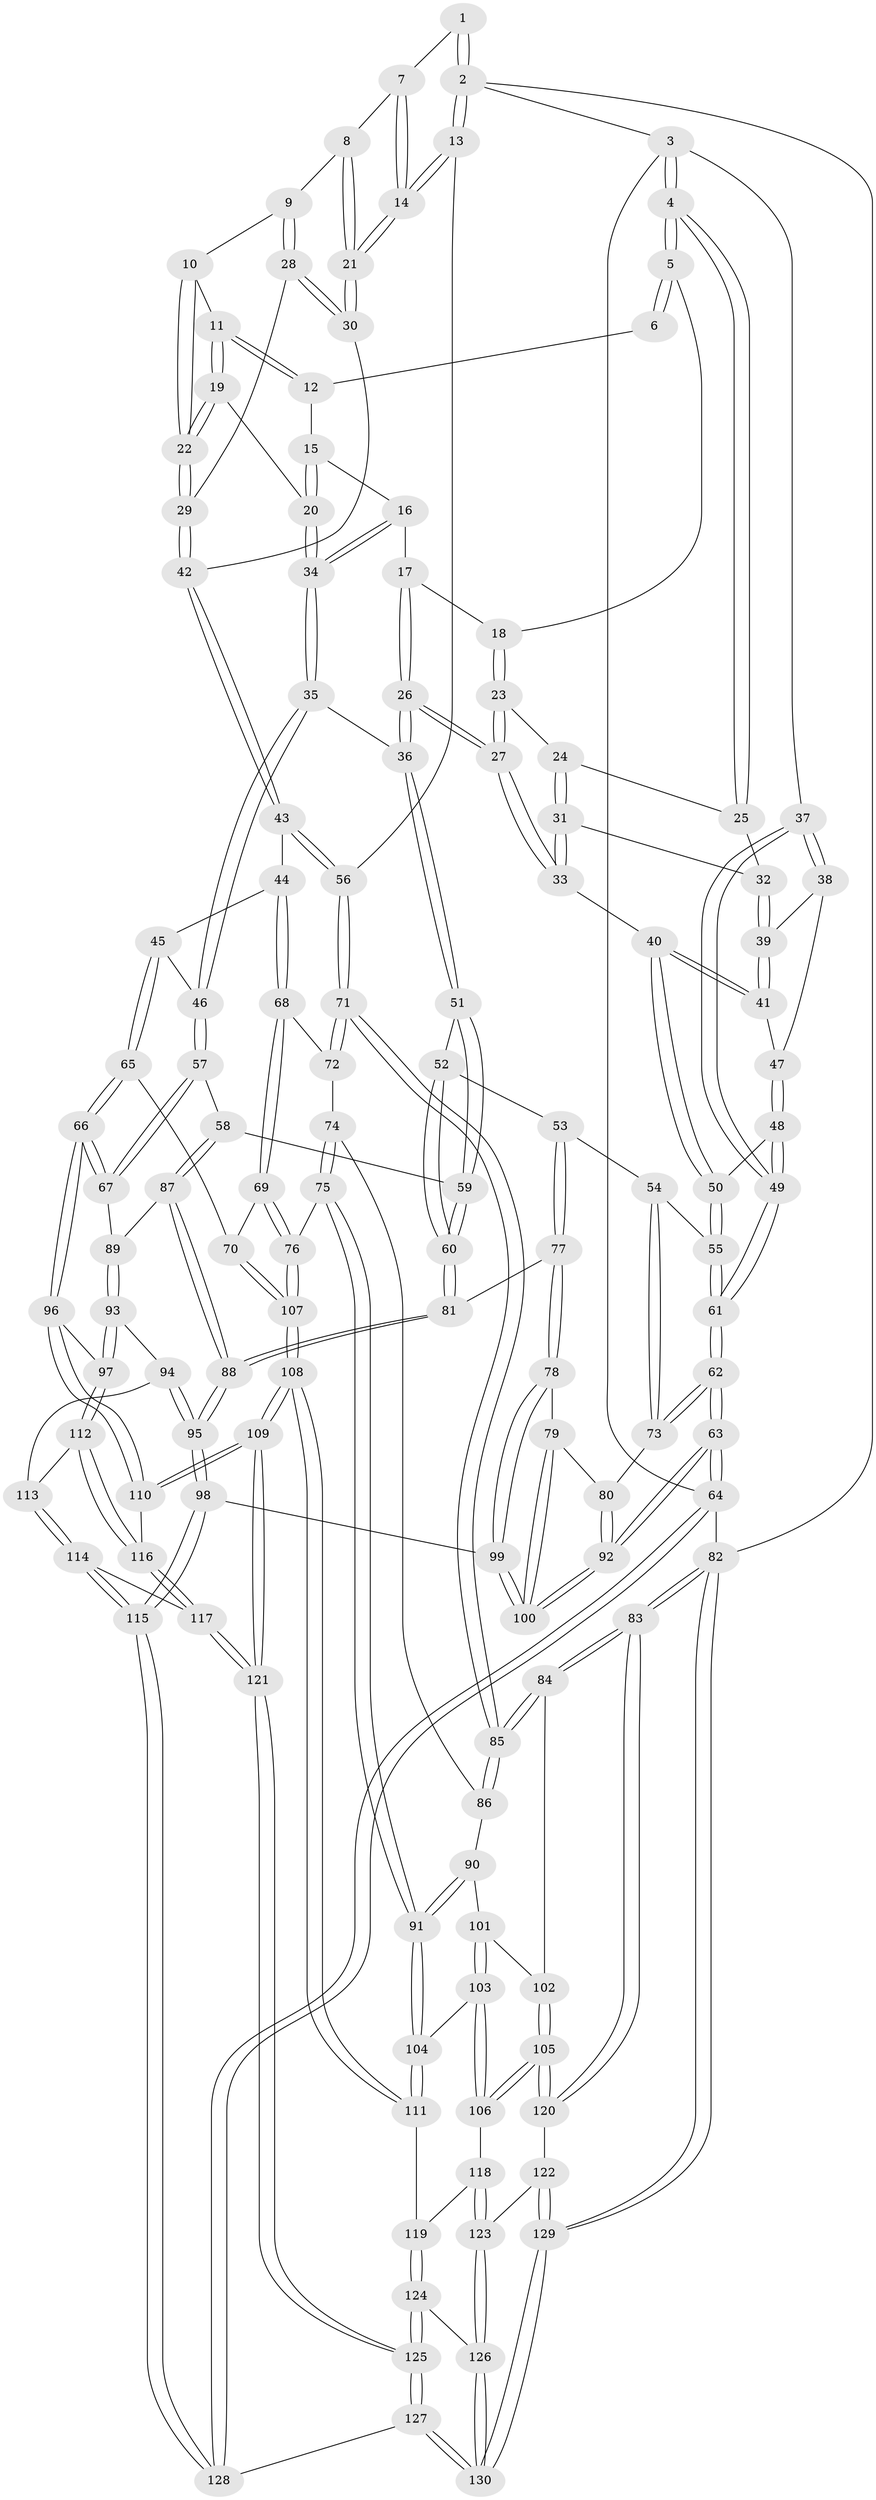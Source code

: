 // coarse degree distribution, {10: 0.015384615384615385, 4: 0.38461538461538464, 3: 0.13846153846153847, 8: 0.03076923076923077, 6: 0.13846153846153847, 5: 0.2153846153846154, 2: 0.03076923076923077, 7: 0.046153846153846156}
// Generated by graph-tools (version 1.1) at 2025/21/03/04/25 18:21:07]
// undirected, 130 vertices, 322 edges
graph export_dot {
graph [start="1"]
  node [color=gray90,style=filled];
  1 [pos="+1+0"];
  2 [pos="+1+0"];
  3 [pos="+0+0"];
  4 [pos="+0+0"];
  5 [pos="+0.3003216961497655+0"];
  6 [pos="+0.5348671932663974+0"];
  7 [pos="+0.8778896073281452+0.025698497816652708"];
  8 [pos="+0.8596739371845635+0.059647216795182756"];
  9 [pos="+0.8175540672780438+0.12470567451189642"];
  10 [pos="+0.7051934109337078+0.11470043994903799"];
  11 [pos="+0.678297414199215+0.10344109550527159"];
  12 [pos="+0.6396724359323762+0.08102871122933278"];
  13 [pos="+1+0.35714425477780154"];
  14 [pos="+1+0.3345212165877451"];
  15 [pos="+0.6276774220603851+0.09794947019692693"];
  16 [pos="+0.4964193112402496+0.20847493472498024"];
  17 [pos="+0.35034625238076317+0.024158629887757094"];
  18 [pos="+0.30986701970381336+0"];
  19 [pos="+0.6194903685683802+0.28121787891897604"];
  20 [pos="+0.5986561064815535+0.27969295279666406"];
  21 [pos="+1+0.3281392917830009"];
  22 [pos="+0.6713007449130419+0.2921193471091731"];
  23 [pos="+0.2243919487583687+0.22979069169884506"];
  24 [pos="+0.1912694443910166+0.2356600162468298"];
  25 [pos="+0.13577158536295147+0.20911296845388905"];
  26 [pos="+0.3347619851017444+0.384436241237391"];
  27 [pos="+0.3185000208344566+0.380548401127501"];
  28 [pos="+0.8283422091857062+0.17600255873781298"];
  29 [pos="+0.7103592026702265+0.3141933110231176"];
  30 [pos="+0.956968228246305+0.3041555954221501"];
  31 [pos="+0.15084776909350303+0.2978015198189121"];
  32 [pos="+0.12120116366323759+0.29246991303816583"];
  33 [pos="+0.2463721260760259+0.38756209216245296"];
  34 [pos="+0.5169572030779379+0.29362190895308704"];
  35 [pos="+0.44121986600834195+0.40943590014954984"];
  36 [pos="+0.36826148533480096+0.4070052726873776"];
  37 [pos="+0+0.042745008376874886"];
  38 [pos="+0.03264618939184445+0.30944349989062175"];
  39 [pos="+0.0717685736983301+0.30642222846170225"];
  40 [pos="+0.21431984049180594+0.40336664527943555"];
  41 [pos="+0.16575419048614218+0.38614190368263346"];
  42 [pos="+0.7588320824958767+0.42660760143802595"];
  43 [pos="+0.7437207744395752+0.49277250860147703"];
  44 [pos="+0.7435692828891222+0.49327192160498073"];
  45 [pos="+0.6679590725279604+0.5085171890551271"];
  46 [pos="+0.4512853217690193+0.42047543351337074"];
  47 [pos="+0.059196230548378664+0.3777594753979739"];
  48 [pos="+0.06115289991935489+0.4305242682019765"];
  49 [pos="+0+0.4018093530439946"];
  50 [pos="+0.09703833096476057+0.5193534042876293"];
  51 [pos="+0.323940427040365+0.49992389299482276"];
  52 [pos="+0.2094918189008187+0.5625488142444195"];
  53 [pos="+0.1497234756108651+0.5793205203602363"];
  54 [pos="+0.09425467466197603+0.5480849236144558"];
  55 [pos="+0.09050148378934021+0.5430276477565928"];
  56 [pos="+1+0.3607384870082354"];
  57 [pos="+0.47070530431691404+0.640291887575983"];
  58 [pos="+0.3828926405121447+0.6510776159585397"];
  59 [pos="+0.3261713533828827+0.647601433752202"];
  60 [pos="+0.31878365675071046+0.6546154459403922"];
  61 [pos="+0+0.5643000896871689"];
  62 [pos="+0+0.6094281449448479"];
  63 [pos="+0+1"];
  64 [pos="+0+1"];
  65 [pos="+0.570548359448517+0.6833115158572071"];
  66 [pos="+0.5414284511517808+0.6867359322514895"];
  67 [pos="+0.4757433236166023+0.6453243685556416"];
  68 [pos="+0.7646057027186367+0.5189863616173205"];
  69 [pos="+0.7079865453674933+0.6863646492333477"];
  70 [pos="+0.5745966739559517+0.6863731453427269"];
  71 [pos="+1+0.5508279761352763"];
  72 [pos="+0.780892298606443+0.5309064655363028"];
  73 [pos="+0.06340921697642235+0.6849275946858305"];
  74 [pos="+0.8241868324452089+0.6347131876508469"];
  75 [pos="+0.7611561012258677+0.7430149396092917"];
  76 [pos="+0.7448202954653961+0.744160813162431"];
  77 [pos="+0.18634085383280088+0.650009247009559"];
  78 [pos="+0.15527777229126705+0.7297251956941436"];
  79 [pos="+0.09934639557763637+0.7194377749605217"];
  80 [pos="+0.06419257231048466+0.6898214345987078"];
  81 [pos="+0.30067732224773414+0.6779813596989004"];
  82 [pos="+1+1"];
  83 [pos="+1+0.8086812355161453"];
  84 [pos="+1+0.6237773620210203"];
  85 [pos="+1+0.5730296687474372"];
  86 [pos="+0.8747236431167059+0.6731906294594657"];
  87 [pos="+0.3953723752732033+0.7302825479184002"];
  88 [pos="+0.29927722539246937+0.7822302059255072"];
  89 [pos="+0.41597291634325473+0.7324049629339504"];
  90 [pos="+0.8789502392437624+0.725206210202948"];
  91 [pos="+0.7909792051909995+0.762296344450327"];
  92 [pos="+0+1"];
  93 [pos="+0.42972490631320914+0.7694732262613606"];
  94 [pos="+0.3891825428726134+0.7910767388458622"];
  95 [pos="+0.29835699257814796+0.7866741613787758"];
  96 [pos="+0.5032696889015895+0.7674431224118208"];
  97 [pos="+0.492828954682224+0.7792248408006688"];
  98 [pos="+0.24953946141908778+0.8589402482313951"];
  99 [pos="+0.21311210450668955+0.850770157775833"];
  100 [pos="+0.005033065190834112+0.9082414153466148"];
  101 [pos="+0.8814846408362645+0.728624480090218"];
  102 [pos="+0.9035912910912451+0.7436286112237437"];
  103 [pos="+0.8453262488917139+0.8268642463563609"];
  104 [pos="+0.8175915783019793+0.8174587499606151"];
  105 [pos="+0.9617817239837428+0.8688222522651239"];
  106 [pos="+0.8833056953369358+0.8558789957463006"];
  107 [pos="+0.6641328651474226+0.8206061410599647"];
  108 [pos="+0.6611451108155022+0.8601706371303799"];
  109 [pos="+0.6471917539563798+0.8733543647504838"];
  110 [pos="+0.6188292743883567+0.8658639060283133"];
  111 [pos="+0.737038157189756+0.8827735522248046"];
  112 [pos="+0.4864781760033688+0.8115847393117626"];
  113 [pos="+0.40835859258508705+0.813524105991927"];
  114 [pos="+0.4392267429656037+0.9058452121551329"];
  115 [pos="+0.3283154635448774+0.9870471063823222"];
  116 [pos="+0.4840813212732349+0.862498569543659"];
  117 [pos="+0.4595714400550873+0.896654585624307"];
  118 [pos="+0.8090912091416648+0.9206915679658788"];
  119 [pos="+0.7607267755004367+0.9088890215488178"];
  120 [pos="+0.9647927073516103+0.8704142160462499"];
  121 [pos="+0.6094947089431464+0.9946240893478894"];
  122 [pos="+0.9251338794323881+0.9582764518800511"];
  123 [pos="+0.8298730283191332+0.9549049213799338"];
  124 [pos="+0.7596927076265941+0.917628833525159"];
  125 [pos="+0.619463923139052+1"];
  126 [pos="+0.788997532035117+1"];
  127 [pos="+0.6183321726083029+1"];
  128 [pos="+0.3357069901908505+1"];
  129 [pos="+0.9293735420051586+1"];
  130 [pos="+0.7557680612661026+1"];
  1 -- 2;
  1 -- 2;
  1 -- 7;
  2 -- 3;
  2 -- 13;
  2 -- 13;
  2 -- 82;
  3 -- 4;
  3 -- 4;
  3 -- 37;
  3 -- 64;
  4 -- 5;
  4 -- 5;
  4 -- 25;
  4 -- 25;
  5 -- 6;
  5 -- 6;
  5 -- 18;
  6 -- 12;
  7 -- 8;
  7 -- 14;
  7 -- 14;
  8 -- 9;
  8 -- 21;
  8 -- 21;
  9 -- 10;
  9 -- 28;
  9 -- 28;
  10 -- 11;
  10 -- 22;
  10 -- 22;
  11 -- 12;
  11 -- 12;
  11 -- 19;
  11 -- 19;
  12 -- 15;
  13 -- 14;
  13 -- 14;
  13 -- 56;
  14 -- 21;
  14 -- 21;
  15 -- 16;
  15 -- 20;
  15 -- 20;
  16 -- 17;
  16 -- 34;
  16 -- 34;
  17 -- 18;
  17 -- 26;
  17 -- 26;
  18 -- 23;
  18 -- 23;
  19 -- 20;
  19 -- 22;
  19 -- 22;
  20 -- 34;
  20 -- 34;
  21 -- 30;
  21 -- 30;
  22 -- 29;
  22 -- 29;
  23 -- 24;
  23 -- 27;
  23 -- 27;
  24 -- 25;
  24 -- 31;
  24 -- 31;
  25 -- 32;
  26 -- 27;
  26 -- 27;
  26 -- 36;
  26 -- 36;
  27 -- 33;
  27 -- 33;
  28 -- 29;
  28 -- 30;
  28 -- 30;
  29 -- 42;
  29 -- 42;
  30 -- 42;
  31 -- 32;
  31 -- 33;
  31 -- 33;
  32 -- 39;
  32 -- 39;
  33 -- 40;
  34 -- 35;
  34 -- 35;
  35 -- 36;
  35 -- 46;
  35 -- 46;
  36 -- 51;
  36 -- 51;
  37 -- 38;
  37 -- 38;
  37 -- 49;
  37 -- 49;
  38 -- 39;
  38 -- 47;
  39 -- 41;
  39 -- 41;
  40 -- 41;
  40 -- 41;
  40 -- 50;
  40 -- 50;
  41 -- 47;
  42 -- 43;
  42 -- 43;
  43 -- 44;
  43 -- 56;
  43 -- 56;
  44 -- 45;
  44 -- 68;
  44 -- 68;
  45 -- 46;
  45 -- 65;
  45 -- 65;
  46 -- 57;
  46 -- 57;
  47 -- 48;
  47 -- 48;
  48 -- 49;
  48 -- 49;
  48 -- 50;
  49 -- 61;
  49 -- 61;
  50 -- 55;
  50 -- 55;
  51 -- 52;
  51 -- 59;
  51 -- 59;
  52 -- 53;
  52 -- 60;
  52 -- 60;
  53 -- 54;
  53 -- 77;
  53 -- 77;
  54 -- 55;
  54 -- 73;
  54 -- 73;
  55 -- 61;
  55 -- 61;
  56 -- 71;
  56 -- 71;
  57 -- 58;
  57 -- 67;
  57 -- 67;
  58 -- 59;
  58 -- 87;
  58 -- 87;
  59 -- 60;
  59 -- 60;
  60 -- 81;
  60 -- 81;
  61 -- 62;
  61 -- 62;
  62 -- 63;
  62 -- 63;
  62 -- 73;
  62 -- 73;
  63 -- 64;
  63 -- 64;
  63 -- 92;
  63 -- 92;
  64 -- 128;
  64 -- 128;
  64 -- 82;
  65 -- 66;
  65 -- 66;
  65 -- 70;
  66 -- 67;
  66 -- 67;
  66 -- 96;
  66 -- 96;
  67 -- 89;
  68 -- 69;
  68 -- 69;
  68 -- 72;
  69 -- 70;
  69 -- 76;
  69 -- 76;
  70 -- 107;
  70 -- 107;
  71 -- 72;
  71 -- 72;
  71 -- 85;
  71 -- 85;
  72 -- 74;
  73 -- 80;
  74 -- 75;
  74 -- 75;
  74 -- 86;
  75 -- 76;
  75 -- 91;
  75 -- 91;
  76 -- 107;
  76 -- 107;
  77 -- 78;
  77 -- 78;
  77 -- 81;
  78 -- 79;
  78 -- 99;
  78 -- 99;
  79 -- 80;
  79 -- 100;
  79 -- 100;
  80 -- 92;
  80 -- 92;
  81 -- 88;
  81 -- 88;
  82 -- 83;
  82 -- 83;
  82 -- 129;
  82 -- 129;
  83 -- 84;
  83 -- 84;
  83 -- 120;
  83 -- 120;
  84 -- 85;
  84 -- 85;
  84 -- 102;
  85 -- 86;
  85 -- 86;
  86 -- 90;
  87 -- 88;
  87 -- 88;
  87 -- 89;
  88 -- 95;
  88 -- 95;
  89 -- 93;
  89 -- 93;
  90 -- 91;
  90 -- 91;
  90 -- 101;
  91 -- 104;
  91 -- 104;
  92 -- 100;
  92 -- 100;
  93 -- 94;
  93 -- 97;
  93 -- 97;
  94 -- 95;
  94 -- 95;
  94 -- 113;
  95 -- 98;
  95 -- 98;
  96 -- 97;
  96 -- 110;
  96 -- 110;
  97 -- 112;
  97 -- 112;
  98 -- 99;
  98 -- 115;
  98 -- 115;
  99 -- 100;
  99 -- 100;
  101 -- 102;
  101 -- 103;
  101 -- 103;
  102 -- 105;
  102 -- 105;
  103 -- 104;
  103 -- 106;
  103 -- 106;
  104 -- 111;
  104 -- 111;
  105 -- 106;
  105 -- 106;
  105 -- 120;
  105 -- 120;
  106 -- 118;
  107 -- 108;
  107 -- 108;
  108 -- 109;
  108 -- 109;
  108 -- 111;
  108 -- 111;
  109 -- 110;
  109 -- 110;
  109 -- 121;
  109 -- 121;
  110 -- 116;
  111 -- 119;
  112 -- 113;
  112 -- 116;
  112 -- 116;
  113 -- 114;
  113 -- 114;
  114 -- 115;
  114 -- 115;
  114 -- 117;
  115 -- 128;
  115 -- 128;
  116 -- 117;
  116 -- 117;
  117 -- 121;
  117 -- 121;
  118 -- 119;
  118 -- 123;
  118 -- 123;
  119 -- 124;
  119 -- 124;
  120 -- 122;
  121 -- 125;
  121 -- 125;
  122 -- 123;
  122 -- 129;
  122 -- 129;
  123 -- 126;
  123 -- 126;
  124 -- 125;
  124 -- 125;
  124 -- 126;
  125 -- 127;
  125 -- 127;
  126 -- 130;
  126 -- 130;
  127 -- 128;
  127 -- 130;
  127 -- 130;
  129 -- 130;
  129 -- 130;
}
